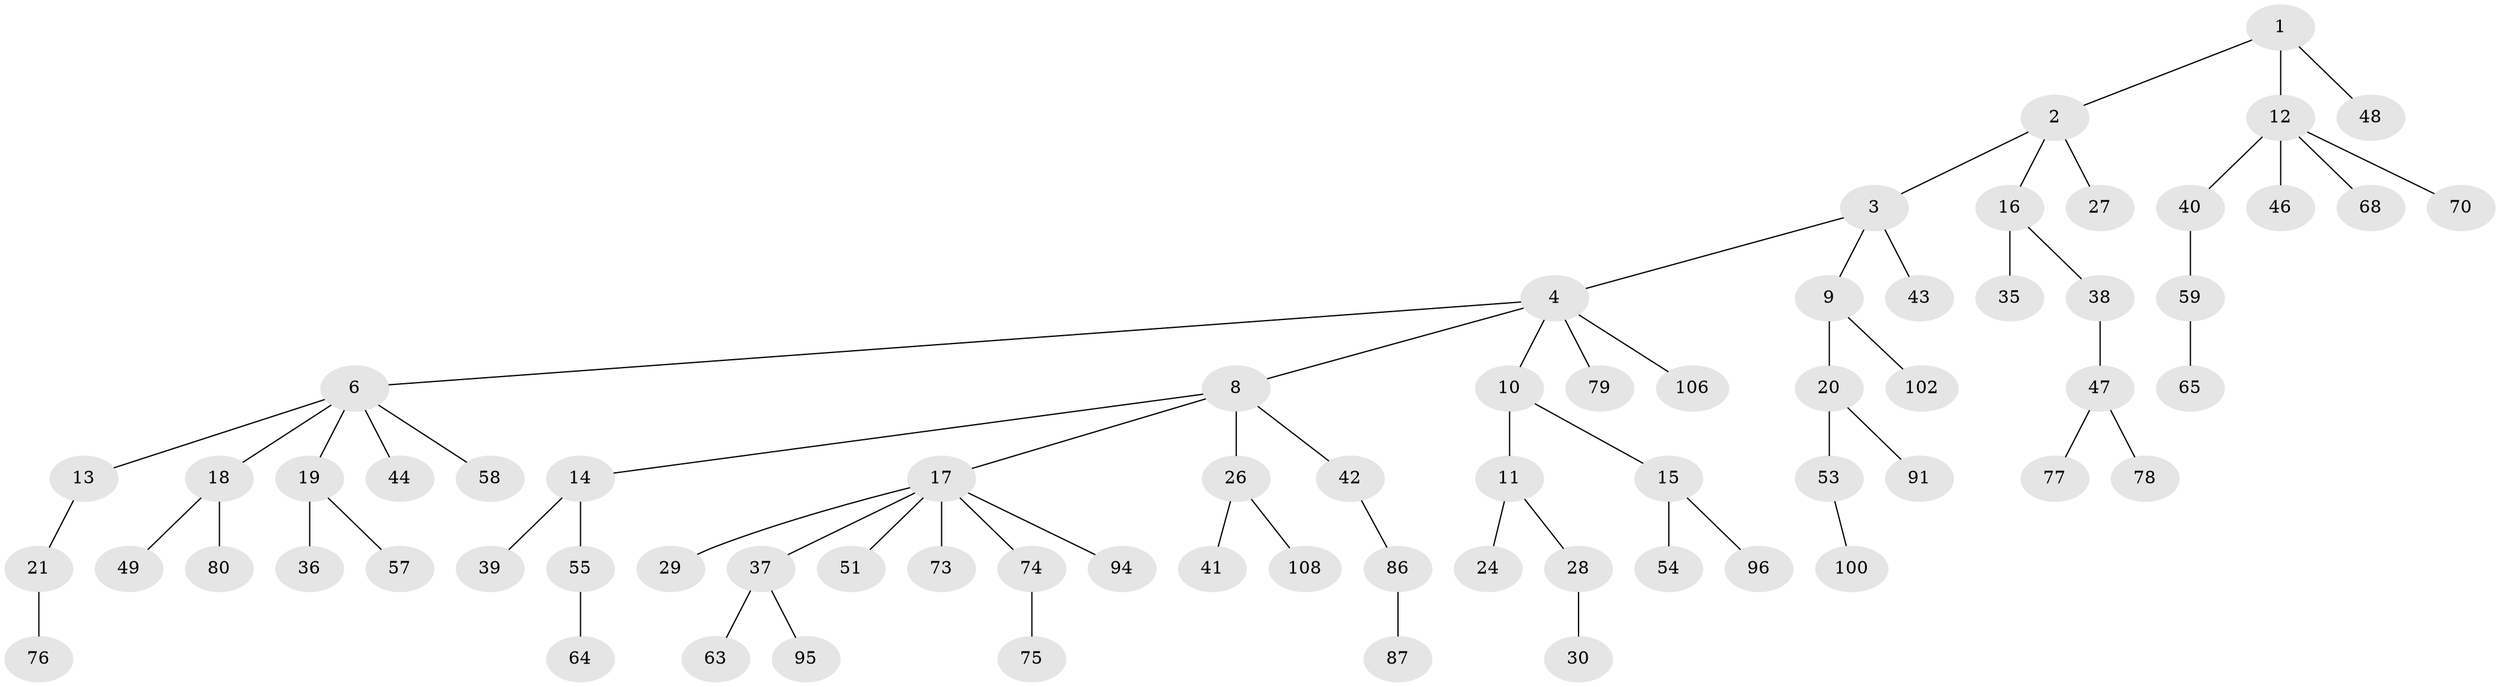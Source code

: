 // original degree distribution, {4: 0.1111111111111111, 5: 0.009259259259259259, 3: 0.10185185185185185, 6: 0.018518518518518517, 2: 0.25, 8: 0.009259259259259259, 1: 0.5}
// Generated by graph-tools (version 1.1) at 2025/42/03/06/25 10:42:02]
// undirected, 69 vertices, 68 edges
graph export_dot {
graph [start="1"]
  node [color=gray90,style=filled];
  1 [super="+89"];
  2 [super="+72"];
  3 [super="+5"];
  4 [super="+62"];
  6 [super="+7"];
  8 [super="+45"];
  9 [super="+66"];
  10 [super="+22"];
  11 [super="+25"];
  12 [super="+32"];
  13;
  14 [super="+31"];
  15 [super="+34"];
  16 [super="+56"];
  17 [super="+82"];
  18 [super="+50"];
  19 [super="+33"];
  20 [super="+23"];
  21 [super="+97"];
  24;
  26;
  27 [super="+103"];
  28 [super="+52"];
  29 [super="+93"];
  30 [super="+90"];
  35;
  36;
  37 [super="+84"];
  38;
  39 [super="+60"];
  40;
  41 [super="+92"];
  42;
  43 [super="+61"];
  44 [super="+81"];
  46;
  47 [super="+83"];
  48 [super="+105"];
  49;
  51;
  53 [super="+71"];
  54 [super="+85"];
  55 [super="+99"];
  57 [super="+67"];
  58;
  59 [super="+69"];
  63;
  64;
  65;
  68;
  70;
  73;
  74;
  75 [super="+107"];
  76;
  77;
  78 [super="+88"];
  79 [super="+104"];
  80;
  86;
  87 [super="+98"];
  91;
  94;
  95;
  96;
  100 [super="+101"];
  102;
  106;
  108;
  1 -- 2;
  1 -- 12;
  1 -- 48;
  2 -- 3;
  2 -- 16;
  2 -- 27;
  3 -- 4;
  3 -- 9;
  3 -- 43;
  4 -- 6;
  4 -- 8;
  4 -- 10;
  4 -- 79;
  4 -- 106;
  6 -- 13;
  6 -- 18;
  6 -- 58;
  6 -- 19;
  6 -- 44;
  8 -- 14;
  8 -- 17;
  8 -- 26;
  8 -- 42;
  9 -- 20;
  9 -- 102;
  10 -- 11;
  10 -- 15;
  11 -- 24;
  11 -- 28;
  12 -- 68;
  12 -- 40;
  12 -- 46;
  12 -- 70;
  13 -- 21;
  14 -- 39;
  14 -- 55;
  15 -- 54;
  15 -- 96;
  16 -- 35;
  16 -- 38;
  17 -- 29;
  17 -- 37;
  17 -- 51;
  17 -- 73;
  17 -- 74;
  17 -- 94;
  18 -- 49;
  18 -- 80;
  19 -- 57;
  19 -- 36;
  20 -- 53;
  20 -- 91;
  21 -- 76;
  26 -- 41;
  26 -- 108;
  28 -- 30;
  37 -- 63;
  37 -- 95;
  38 -- 47;
  40 -- 59;
  42 -- 86;
  47 -- 77;
  47 -- 78;
  53 -- 100;
  55 -- 64;
  59 -- 65;
  74 -- 75;
  86 -- 87;
}
